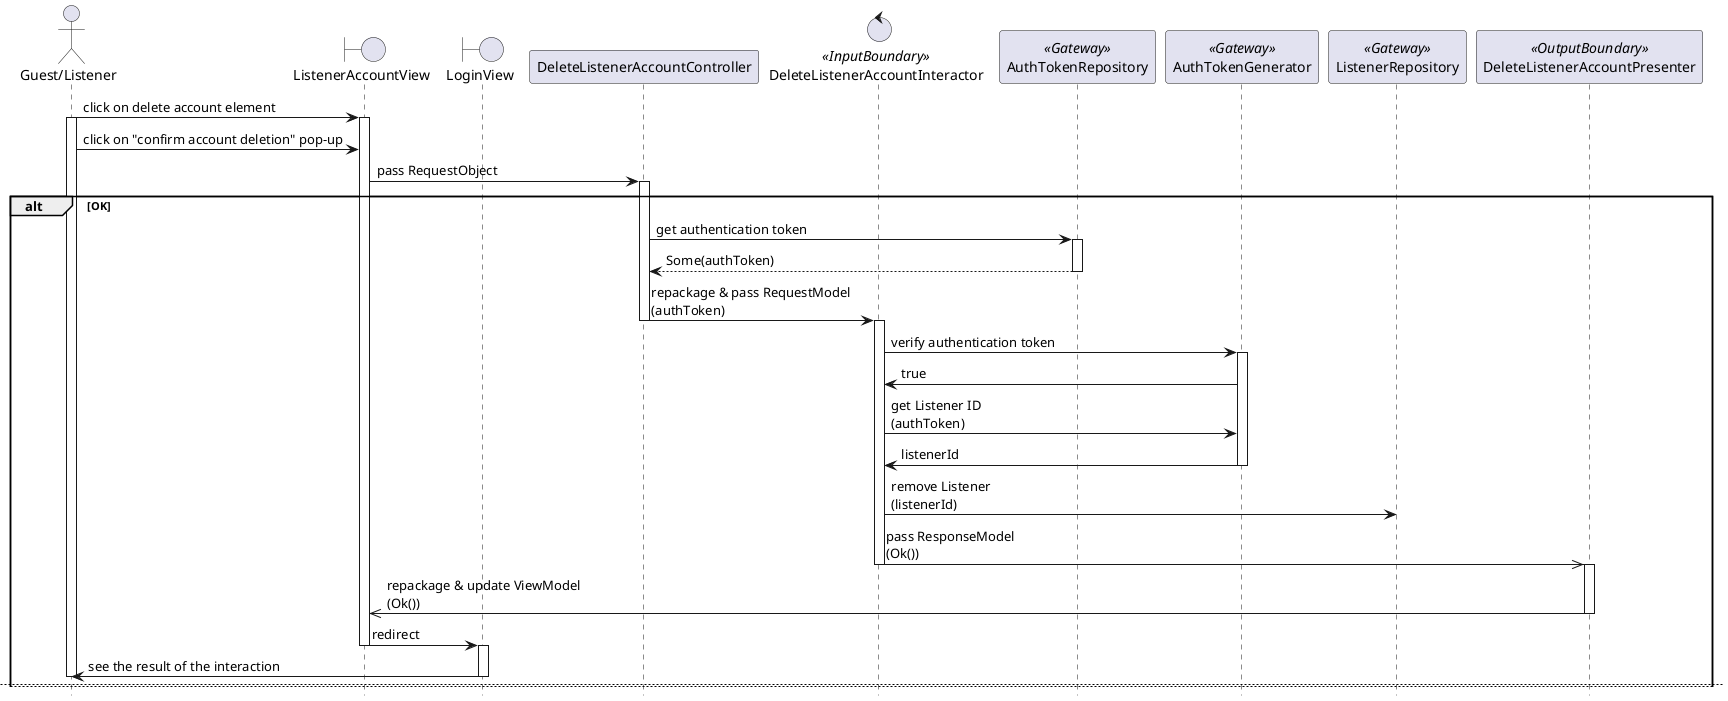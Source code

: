 @startuml

hide footbox
skinparam BackgroundColor transparent

actor "Guest/Listener"
boundary ListenerAccountView
boundary LoginView
participant DeleteListenerAccountController
control DeleteListenerAccountInteractor <<InputBoundary>>
participant AuthTokenRepository <<Gateway>>
participant AuthTokenGenerator <<Gateway>>
participant ListenerRepository <<Gateway>>
participant DeleteListenerAccountPresenter <<OutputBoundary>>

"Guest/Listener" -> ListenerAccountView: click on delete account element
activate "Guest/Listener"
activate ListenerAccountView

"Guest/Listener" -> ListenerAccountView: click on "confirm account deletion" pop-up

ListenerAccountView -> DeleteListenerAccountController: pass RequestObject
activate DeleteListenerAccountController

alt OK
    DeleteListenerAccountController -> AuthTokenRepository: get authentication token
    activate AuthTokenRepository
    return Some(authToken)
    deactivate AuthTokenRepository

    DeleteListenerAccountController -> DeleteListenerAccountInteractor: repackage & pass RequestModel\n(authToken)
    deactivate DeleteListenerAccountController
    activate DeleteListenerAccountInteractor

    DeleteListenerAccountInteractor -> AuthTokenGenerator: verify authentication token
    activate AuthTokenGenerator
    DeleteListenerAccountInteractor <- AuthTokenGenerator: true
    DeleteListenerAccountInteractor -> AuthTokenGenerator: get Listener ID\n(authToken)
    DeleteListenerAccountInteractor <- AuthTokenGenerator: listenerId
    deactivate AuthTokenGenerator

    DeleteListenerAccountInteractor -> ListenerRepository: remove Listener\n(listenerId)

    DeleteListenerAccountInteractor ->> DeleteListenerAccountPresenter: pass ResponseModel\n(Ok())
    deactivate DeleteListenerAccountInteractor
    activate DeleteListenerAccountPresenter

    DeleteListenerAccountPresenter ->> ListenerAccountView: repackage & update ViewModel\n(Ok())
    deactivate DeleteListenerAccountPresenter
    
    ListenerAccountView -> LoginView: redirect
    deactivate ListenerAccountView
    activate LoginView

    LoginView -> "Guest/Listener": see the result of the interaction
    deactivate LoginView
    deactivate "Guest/Listener"

    newpage

else Error: Authentication token not found
    DeleteListenerAccountController -> AuthTokenRepository: get authentication token
    activate DeleteListenerAccountController
    activate "Guest/Listener"
    activate ListenerAccountView
    activate AuthTokenRepository
    return None
    deactivate AuthTokenRepository

    DeleteListenerAccountController -> LoginView: redirect
    deactivate ListenerAccountView
    deactivate DeleteListenerAccountController
    activate LoginView

    LoginView -> "Guest/Listener": see the result of the interaction
    deactivate LoginView
    deactivate "Guest/Listener"
    
else Error: Authentication token invalid
    DeleteListenerAccountController -> AuthTokenRepository: get authentication token
    activate DeleteListenerAccountController
    activate "Guest/Listener"
    activate ListenerAccountView
    activate AuthTokenRepository
    return Some(authToken)
    deactivate AuthTokenRepository

    DeleteListenerAccountController -> DeleteListenerAccountInteractor: repackage & pass RequestModel\n(authToken, songId)
    deactivate DeleteListenerAccountController
    activate DeleteListenerAccountInteractor

    DeleteListenerAccountInteractor -> AuthTokenGenerator: verify authentication token
    activate AuthTokenGenerator
    return false
    deactivate AuthTokenGenerator

    DeleteListenerAccountInteractor ->> DeleteListenerAccountPresenter: pass ResponseModel\n(Err(AuthTokenInvalid))
    deactivate DeleteListenerAccountInteractor
    activate DeleteListenerAccountPresenter

    DeleteListenerAccountPresenter ->> ListenerAccountView: repackage & update ViewModel\n(Err(AuthTokenInvalid))
    deactivate DeleteListenerAccountPresenter

    ListenerAccountView -> LoginView: redirect
    deactivate ListenerAccountView
    activate LoginView

    LoginView -> "Guest/Listener": see the result of the interaction
    deactivate LoginView
    deactivate "Guest/Listener"
    newpage

end

@enduml
